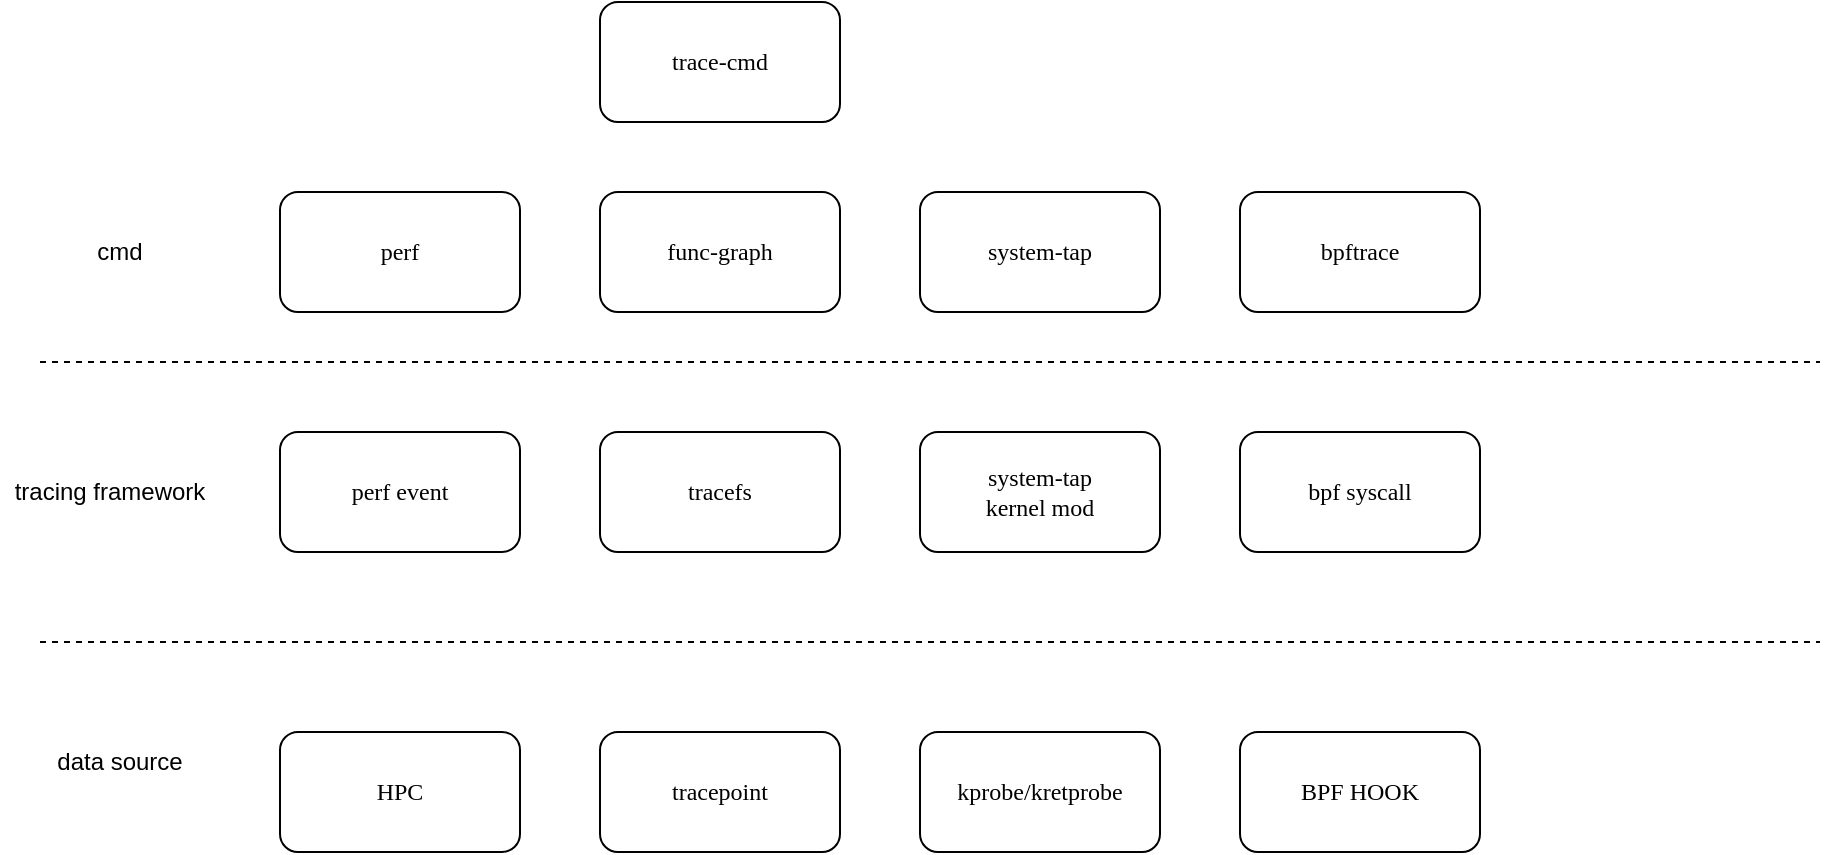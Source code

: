 <mxfile version="21.5.2" type="github">
  <diagram name="第 1 页" id="Hirs34b7jqaWPxaMW2Qh">
    <mxGraphModel dx="970" dy="594" grid="1" gridSize="10" guides="1" tooltips="1" connect="1" arrows="1" fold="1" page="1" pageScale="1" pageWidth="827" pageHeight="1169" math="0" shadow="0">
      <root>
        <mxCell id="0" />
        <mxCell id="1" parent="0" />
        <mxCell id="KZPl8S83SJ2lAdZHIwsL-1" value="HPC" style="rounded=1;whiteSpace=wrap;html=1;fontFamily=Verdana;" vertex="1" parent="1">
          <mxGeometry x="160" y="425" width="120" height="60" as="geometry" />
        </mxCell>
        <mxCell id="KZPl8S83SJ2lAdZHIwsL-2" value="" style="endArrow=none;dashed=1;html=1;rounded=0;" edge="1" parent="1">
          <mxGeometry width="50" height="50" relative="1" as="geometry">
            <mxPoint x="40" y="380" as="sourcePoint" />
            <mxPoint x="930" y="380" as="targetPoint" />
          </mxGeometry>
        </mxCell>
        <mxCell id="KZPl8S83SJ2lAdZHIwsL-3" value="data source" style="text;html=1;strokeColor=none;fillColor=none;align=center;verticalAlign=middle;whiteSpace=wrap;rounded=0;" vertex="1" parent="1">
          <mxGeometry x="30" y="425" width="100" height="30" as="geometry" />
        </mxCell>
        <mxCell id="KZPl8S83SJ2lAdZHIwsL-4" value="tracing framework" style="text;html=1;strokeColor=none;fillColor=none;align=center;verticalAlign=middle;whiteSpace=wrap;rounded=0;" vertex="1" parent="1">
          <mxGeometry x="20" y="290" width="110" height="30" as="geometry" />
        </mxCell>
        <mxCell id="KZPl8S83SJ2lAdZHIwsL-5" value="cmd" style="text;html=1;strokeColor=none;fillColor=none;align=center;verticalAlign=middle;whiteSpace=wrap;rounded=0;" vertex="1" parent="1">
          <mxGeometry x="30" y="170" width="100" height="30" as="geometry" />
        </mxCell>
        <mxCell id="KZPl8S83SJ2lAdZHIwsL-6" value="tracepoint" style="rounded=1;whiteSpace=wrap;html=1;fontFamily=Verdana;" vertex="1" parent="1">
          <mxGeometry x="320" y="425" width="120" height="60" as="geometry" />
        </mxCell>
        <mxCell id="KZPl8S83SJ2lAdZHIwsL-7" value="kprobe/kretprobe" style="rounded=1;whiteSpace=wrap;html=1;fontFamily=Verdana;" vertex="1" parent="1">
          <mxGeometry x="480" y="425" width="120" height="60" as="geometry" />
        </mxCell>
        <mxCell id="KZPl8S83SJ2lAdZHIwsL-8" value="BPF HOOK" style="rounded=1;whiteSpace=wrap;html=1;fontFamily=Verdana;" vertex="1" parent="1">
          <mxGeometry x="640" y="425" width="120" height="60" as="geometry" />
        </mxCell>
        <mxCell id="KZPl8S83SJ2lAdZHIwsL-9" value="" style="endArrow=none;dashed=1;html=1;rounded=0;" edge="1" parent="1">
          <mxGeometry width="50" height="50" relative="1" as="geometry">
            <mxPoint x="40" y="240" as="sourcePoint" />
            <mxPoint x="930" y="240" as="targetPoint" />
          </mxGeometry>
        </mxCell>
        <mxCell id="KZPl8S83SJ2lAdZHIwsL-10" value="perf" style="rounded=1;whiteSpace=wrap;html=1;fontFamily=Verdana;" vertex="1" parent="1">
          <mxGeometry x="160" y="155" width="120" height="60" as="geometry" />
        </mxCell>
        <mxCell id="KZPl8S83SJ2lAdZHIwsL-11" value="func-graph" style="rounded=1;whiteSpace=wrap;html=1;fontFamily=Verdana;" vertex="1" parent="1">
          <mxGeometry x="320" y="155" width="120" height="60" as="geometry" />
        </mxCell>
        <mxCell id="KZPl8S83SJ2lAdZHIwsL-12" value="system-tap" style="rounded=1;whiteSpace=wrap;html=1;fontFamily=Verdana;" vertex="1" parent="1">
          <mxGeometry x="480" y="155" width="120" height="60" as="geometry" />
        </mxCell>
        <mxCell id="KZPl8S83SJ2lAdZHIwsL-13" value="bpftrace" style="rounded=1;whiteSpace=wrap;html=1;fontFamily=Verdana;" vertex="1" parent="1">
          <mxGeometry x="640" y="155" width="120" height="60" as="geometry" />
        </mxCell>
        <mxCell id="KZPl8S83SJ2lAdZHIwsL-14" value="trace-cmd" style="rounded=1;whiteSpace=wrap;html=1;fontFamily=Verdana;" vertex="1" parent="1">
          <mxGeometry x="320" y="60" width="120" height="60" as="geometry" />
        </mxCell>
        <mxCell id="KZPl8S83SJ2lAdZHIwsL-15" value="perf event" style="rounded=1;whiteSpace=wrap;html=1;fontFamily=Verdana;" vertex="1" parent="1">
          <mxGeometry x="160" y="275" width="120" height="60" as="geometry" />
        </mxCell>
        <mxCell id="KZPl8S83SJ2lAdZHIwsL-16" value="tracefs" style="rounded=1;whiteSpace=wrap;html=1;fontFamily=Verdana;" vertex="1" parent="1">
          <mxGeometry x="320" y="275" width="120" height="60" as="geometry" />
        </mxCell>
        <mxCell id="KZPl8S83SJ2lAdZHIwsL-17" value="system-tap&lt;br&gt;kernel mod" style="rounded=1;whiteSpace=wrap;html=1;fontFamily=Verdana;" vertex="1" parent="1">
          <mxGeometry x="480" y="275" width="120" height="60" as="geometry" />
        </mxCell>
        <mxCell id="KZPl8S83SJ2lAdZHIwsL-18" value="bpf syscall" style="rounded=1;whiteSpace=wrap;html=1;fontFamily=Verdana;" vertex="1" parent="1">
          <mxGeometry x="640" y="275" width="120" height="60" as="geometry" />
        </mxCell>
      </root>
    </mxGraphModel>
  </diagram>
</mxfile>
